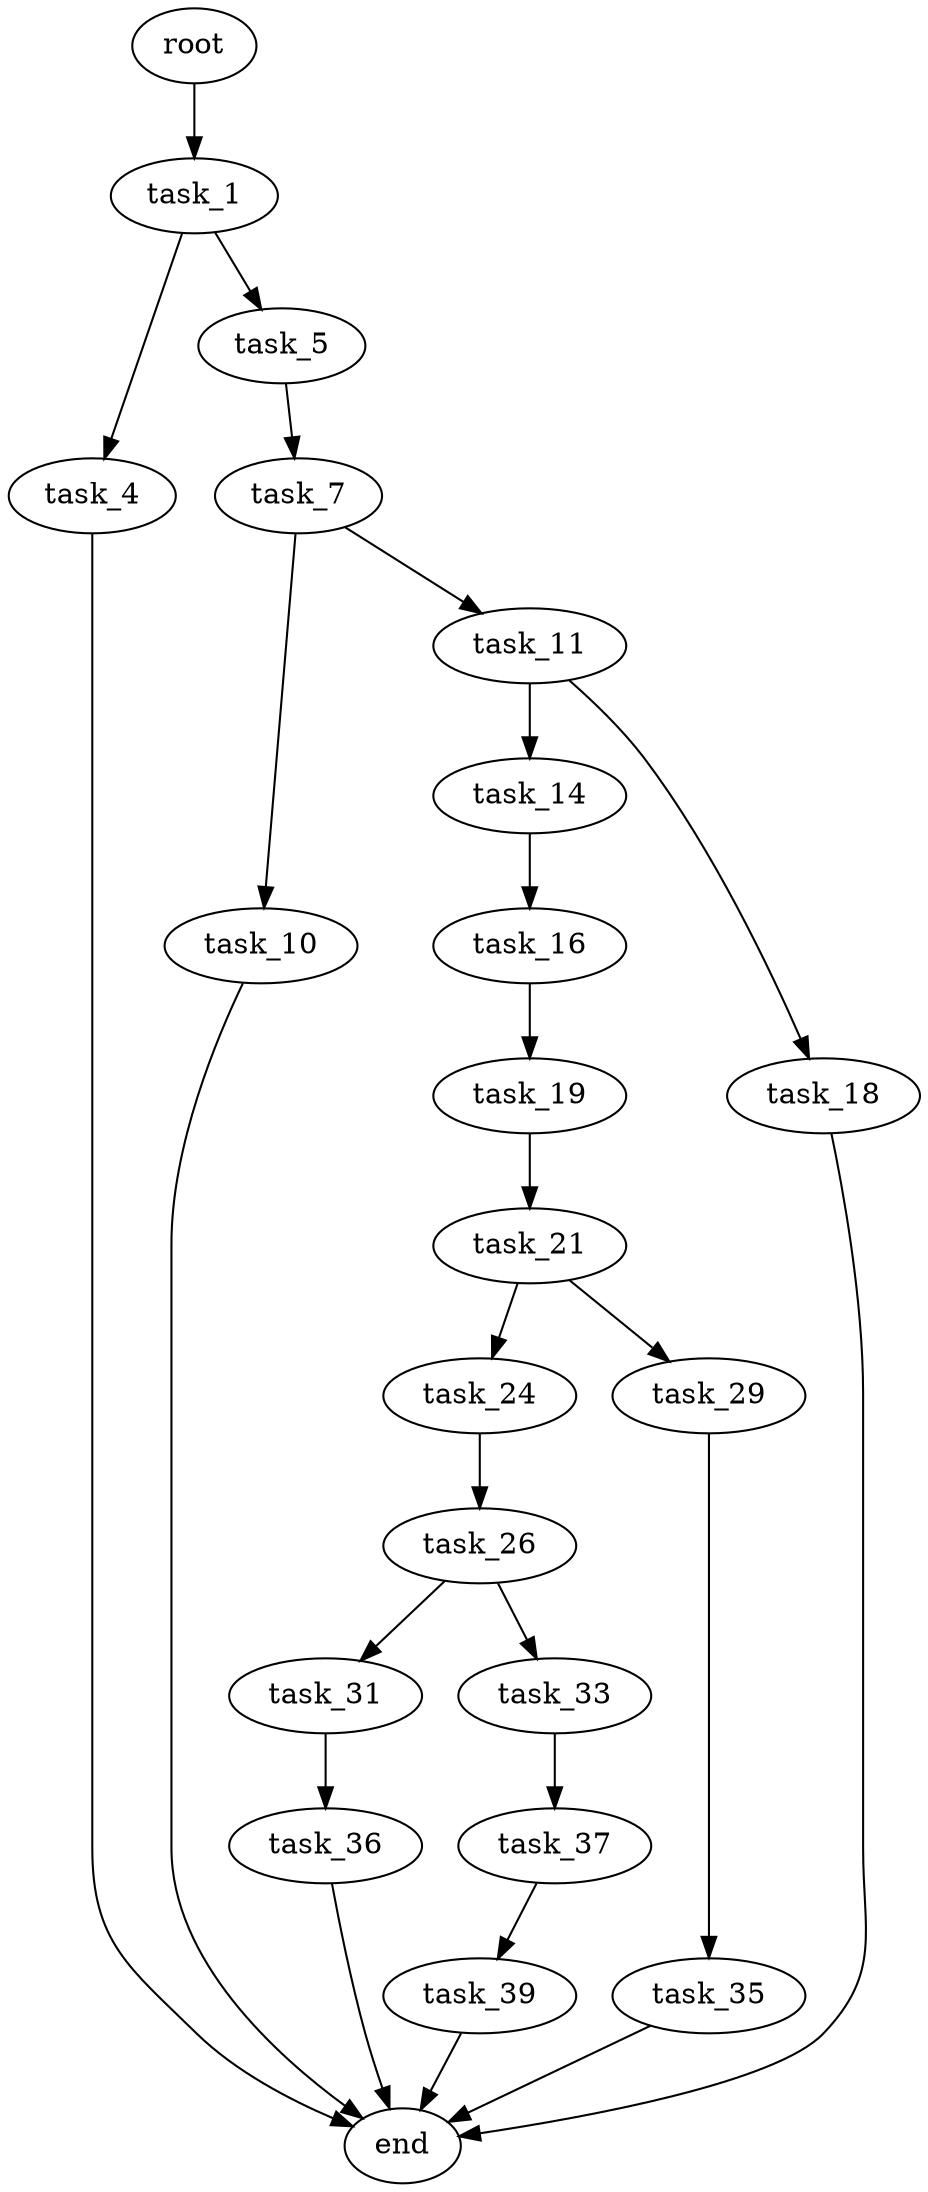 digraph G {
  root [size="0.000000"];
  task_1 [size="28991029248.000000"];
  task_4 [size="28991029248.000000"];
  task_5 [size="231928233984.000000"];
  task_7 [size="41348534793.000000"];
  task_10 [size="68679018594.000000"];
  task_11 [size="2108815374.000000"];
  task_14 [size="3616189904.000000"];
  task_16 [size="139816593543.000000"];
  task_18 [size="21233795462.000000"];
  task_19 [size="460960975523.000000"];
  task_21 [size="2464084629.000000"];
  task_24 [size="34869114676.000000"];
  task_26 [size="850898278838.000000"];
  task_29 [size="8589934592.000000"];
  task_31 [size="38783504198.000000"];
  task_33 [size="15077159146.000000"];
  task_35 [size="8589934592.000000"];
  task_36 [size="963069715830.000000"];
  task_37 [size="41112879846.000000"];
  task_39 [size="10757901714.000000"];
  end [size="0.000000"];

  root -> task_1 [size="1.000000"];
  task_1 -> task_4 [size="75497472.000000"];
  task_1 -> task_5 [size="75497472.000000"];
  task_4 -> end [size="1.000000"];
  task_5 -> task_7 [size="301989888.000000"];
  task_7 -> task_10 [size="679477248.000000"];
  task_7 -> task_11 [size="679477248.000000"];
  task_10 -> end [size="1.000000"];
  task_11 -> task_14 [size="134217728.000000"];
  task_11 -> task_18 [size="134217728.000000"];
  task_14 -> task_16 [size="411041792.000000"];
  task_16 -> task_19 [size="209715200.000000"];
  task_18 -> end [size="1.000000"];
  task_19 -> task_21 [size="301989888.000000"];
  task_21 -> task_24 [size="209715200.000000"];
  task_21 -> task_29 [size="209715200.000000"];
  task_24 -> task_26 [size="838860800.000000"];
  task_26 -> task_31 [size="536870912.000000"];
  task_26 -> task_33 [size="536870912.000000"];
  task_29 -> task_35 [size="33554432.000000"];
  task_31 -> task_36 [size="838860800.000000"];
  task_33 -> task_37 [size="301989888.000000"];
  task_35 -> end [size="1.000000"];
  task_36 -> end [size="1.000000"];
  task_37 -> task_39 [size="679477248.000000"];
  task_39 -> end [size="1.000000"];
}
